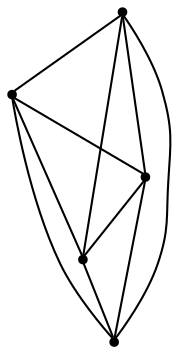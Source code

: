 graph {
  node [shape=point,comment="{\"directed\":false,\"doi\":\"10.1007/978-3-540-77537-9_16\",\"figure\":\"2\"}"]

  v0 [pos="887.2400094409322,1678.0289400066024"]
  v1 [pos="1084.4730602885402,1677.0984196194731"]
  v2 [pos="1044.5924376199412,1556.1992362074413"]
  v3 [pos="983.364598402866,1748.957833460027"]
  v4 [pos="927.6408668429351,1557.0390927886958"]

  v0 -- v1 [id="-2",pos="887.2400094409322,1678.0289400066024 902.8255300832349,1703.953986580588 902.8255300832349,1703.953986580588 902.8255300832349,1703.953986580588 918.4121482671693,1729.8800825777914 949.5811217197152,1781.7280768793273 982.4514437653297,1781.569709375554 1015.3258378494617,1781.4155395646521 1049.9015805266624,1729.254880745627 1067.1852843883426,1703.1744877347073 1084.4730602885402,1677.0900242337307 1067.1852843883426,1703.1744877347073 1067.1852843883426,1703.1744877347073 1084.4730602885402,1677.0984196194731 1084.4730602885402,1677.0984196194731 1084.4730602885402,1677.0984196194731"]
  v3 -- v2 [id="-3",pos="983.364598402866,1748.957833460027 1044.5924376199412,1556.1992362074413 1044.5924376199412,1556.1992362074413 1044.5924376199412,1556.1992362074413"]
  v2 -- v4 [id="-4",pos="1044.5924376199412,1556.1992362074413 927.6408668429351,1557.0390927886958 927.6408668429351,1557.0390927886958 927.6408668429351,1557.0390927886958"]
  v2 -- v0 [id="-5",pos="1044.5924376199412,1556.1992362074413 887.2400094409322,1678.0289400066024 887.2400094409322,1678.0289400066024 887.2400094409322,1678.0289400066024"]
  v1 -- v3 [id="-6",pos="1084.4730602885402,1677.0984196194731 983.364598402866,1748.957833460027 983.364598402866,1748.957833460027 983.364598402866,1748.957833460027"]
  v1 -- v2 [id="-7",pos="1084.4730602885402,1677.0984196194731 1044.5924376199412,1556.1992362074413 1044.5924376199412,1556.1992362074413 1044.5924376199412,1556.1992362074413"]
  v3 -- v0 [id="-8",pos="983.364598402866,1748.957833460027 887.2400094409322,1678.0289400066024 887.2400094409322,1678.0289400066024 887.2400094409322,1678.0289400066024"]
  v3 -- v4 [id="-9",pos="983.364598402866,1748.957833460027 927.6408668429351,1557.0390927886958 927.6408668429351,1557.0390927886958 927.6408668429351,1557.0390927886958"]
  v4 -- v1 [id="-10",pos="927.6408668429351,1557.0390927886958 1084.4730602885402,1677.0984196194731 1084.4730602885402,1677.0984196194731 1084.4730602885402,1677.0984196194731"]
  v4 -- v0 [id="-11",pos="927.6408668429351,1557.0390927886958 887.2400094409322,1678.0289400066024 887.2400094409322,1678.0289400066024 887.2400094409322,1678.0289400066024"]
}